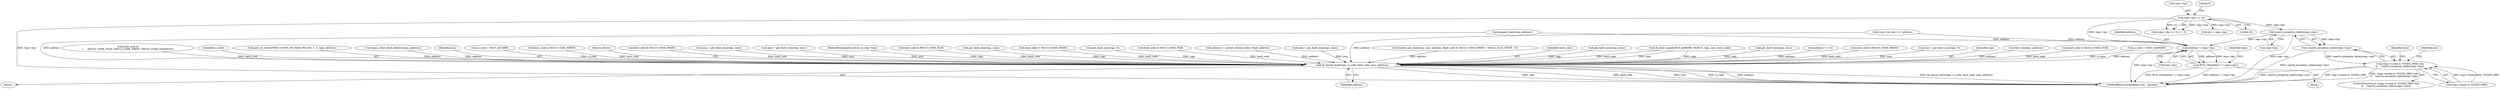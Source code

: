 digraph "0_linux_a8b0ca17b80e92faab46ee7179ba9e99ccb61233_44@pointer" {
"1000261" [label="(Call,search_exception_tables(regs->tpc))"];
"1000173" [label="(Call,regs->tpc >> 32)"];
"1000260" [label="(Call,!search_exception_tables(regs->tpc))"];
"1000254" [label="(Call,(regs->tstate & TSTATE_PRIV) &&\n\t\t    !search_exception_tables(regs->tpc))"];
"1000411" [label="(Call,address != regs->tpc)"];
"1000410" [label="(Call,BUG_ON(address != regs->tpc))"];
"1000601" [label="(Call,do_kernel_fault(regs, si_code, fault_code, insn, address))"];
"1000253" [label="(ControlStructure,if ((regs->tstate & TSTATE_PRIV) &&\n\t\t    !search_exception_tables(regs->tpc)))"];
"1000419" [label="(Identifier,regs)"];
"1000267" [label="(Identifier,insn)"];
"1000602" [label="(Identifier,regs)"];
"1000279" [label="(Call,find_vma(mm, address))"];
"1000154" [label="(Call,fault_code & FAULT_CODE_DTLB)"];
"1000141" [label="(Call,si_code = SEGV_MAPERR)"];
"1000289" [label="(Call,fault_code &\n\t      (FAULT_CODE_DTLB | FAULT_CODE_WRITE | FAULT_CODE_WINFIXUP))"];
"1000603" [label="(Identifier,si_code)"];
"1000262" [label="(Call,regs->tpc)"];
"1000172" [label="(Call,(regs->tpc >> 32) != 0)"];
"1000261" [label="(Call,search_exception_tables(regs->tpc))"];
"1000174" [label="(Call,regs->tpc)"];
"1000255" [label="(Call,regs->tstate & TSTATE_PRIV)"];
"1000254" [label="(Call,(regs->tstate & TSTATE_PRIV) &&\n\t\t    !search_exception_tables(regs->tpc))"];
"1000411" [label="(Call,address != regs->tpc)"];
"1000239" [label="(Call,perf_sw_event(PERF_COUNT_SW_PAGE_FAULTS, 1, 0, regs, address))"];
"1000410" [label="(Call,BUG_ON(address != regs->tpc))"];
"1000412" [label="(Identifier,address)"];
"1000327" [label="(Call,fault_code |= FAULT_CODE_WRITE)"];
"1000633" [label="(Call,get_fault_insn(regs, 0))"];
"1000400" [label="(Call,fault_code & FAULT_CODE_ITLB)"];
"1000203" [label="(Call,tpc = regs->tpc)"];
"1000177" [label="(Literal,32)"];
"1000260" [label="(Call,!search_exception_tables(regs->tpc))"];
"1000144" [label="(Call,address = current_thread_info()->fault_address)"];
"1000661" [label="(MethodReturn,asmlinkage void __kprobes)"];
"1000590" [label="(Call,insn = get_fault_insn(regs, insn))"];
"1000472" [label="(Call,handle_mm_fault(mm, vma, address, (fault_code & FAULT_CODE_WRITE) ? FAULT_FLAG_WRITE : 0))"];
"1000601" [label="(Call,do_kernel_fault(regs, si_code, fault_code, insn, address))"];
"1000173" [label="(Call,regs->tpc >> 32)"];
"1000604" [label="(Identifier,fault_code)"];
"1000611" [label="(Call,get_fault_insn(regs, insn))"];
"1000648" [label="(Call,do_fault_siginfo(BUS_ADRERR, SIGBUS, regs, insn, fault_code))"];
"1000409" [label="(Block,)"];
"1000332" [label="(Call,vma->vm_start <= address)"];
"1000268" [label="(Call,get_fault_insn(regs, insn))"];
"1000186" [label="(Call,address >> 32)"];
"1000275" [label="(Identifier,mm)"];
"1000477" [label="(Call,fault_code & FAULT_CODE_WRITE)"];
"1000631" [label="(Call,insn = get_fault_insn(regs, 0))"];
"1000390" [label="(Call,expand_stack(vma, address))"];
"1000191" [label="(Call,bogus_32bit_fault_address(regs, address))"];
"1000605" [label="(Identifier,insn)"];
"1000395" [label="(Call,si_code = SEGV_ACCERR)"];
"1000413" [label="(Call,regs->tpc)"];
"1000178" [label="(Literal,0)"];
"1000424" [label="(Call,fault_code & FAULT_CODE_WRITE)"];
"1000607" [label="(Return,return;)"];
"1000348" [label="(Call,fault_code & FAULT_CODE_WRITE)"];
"1000266" [label="(Call,insn = get_fault_insn(regs, insn))"];
"1000609" [label="(Call,insn = get_fault_insn(regs, insn))"];
"1000116" [label="(MethodParameterIn,struct pt_regs *regs)"];
"1000117" [label="(Block,)"];
"1000606" [label="(Identifier,address)"];
"1000151" [label="(Call,fault_code & FAULT_CODE_ITLB)"];
"1000592" [label="(Call,get_fault_insn(regs, insn))"];
"1000261" -> "1000260"  [label="AST: "];
"1000261" -> "1000262"  [label="CFG: "];
"1000262" -> "1000261"  [label="AST: "];
"1000260" -> "1000261"  [label="CFG: "];
"1000261" -> "1000661"  [label="DDG: regs->tpc"];
"1000261" -> "1000260"  [label="DDG: regs->tpc"];
"1000173" -> "1000261"  [label="DDG: regs->tpc"];
"1000261" -> "1000411"  [label="DDG: regs->tpc"];
"1000173" -> "1000172"  [label="AST: "];
"1000173" -> "1000177"  [label="CFG: "];
"1000174" -> "1000173"  [label="AST: "];
"1000177" -> "1000173"  [label="AST: "];
"1000178" -> "1000173"  [label="CFG: "];
"1000173" -> "1000661"  [label="DDG: regs->tpc"];
"1000173" -> "1000172"  [label="DDG: regs->tpc"];
"1000173" -> "1000172"  [label="DDG: 32"];
"1000173" -> "1000203"  [label="DDG: regs->tpc"];
"1000173" -> "1000411"  [label="DDG: regs->tpc"];
"1000260" -> "1000254"  [label="AST: "];
"1000254" -> "1000260"  [label="CFG: "];
"1000260" -> "1000661"  [label="DDG: search_exception_tables(regs->tpc)"];
"1000260" -> "1000254"  [label="DDG: search_exception_tables(regs->tpc)"];
"1000254" -> "1000253"  [label="AST: "];
"1000254" -> "1000255"  [label="CFG: "];
"1000255" -> "1000254"  [label="AST: "];
"1000267" -> "1000254"  [label="CFG: "];
"1000275" -> "1000254"  [label="CFG: "];
"1000254" -> "1000661"  [label="DDG: !search_exception_tables(regs->tpc)"];
"1000254" -> "1000661"  [label="DDG: regs->tstate & TSTATE_PRIV"];
"1000254" -> "1000661"  [label="DDG: (regs->tstate & TSTATE_PRIV) &&\n\t\t    !search_exception_tables(regs->tpc)"];
"1000255" -> "1000254"  [label="DDG: regs->tstate"];
"1000255" -> "1000254"  [label="DDG: TSTATE_PRIV"];
"1000411" -> "1000410"  [label="AST: "];
"1000411" -> "1000413"  [label="CFG: "];
"1000412" -> "1000411"  [label="AST: "];
"1000413" -> "1000411"  [label="AST: "];
"1000410" -> "1000411"  [label="CFG: "];
"1000411" -> "1000661"  [label="DDG: regs->tpc"];
"1000411" -> "1000410"  [label="DDG: address"];
"1000411" -> "1000410"  [label="DDG: regs->tpc"];
"1000332" -> "1000411"  [label="DDG: address"];
"1000390" -> "1000411"  [label="DDG: address"];
"1000411" -> "1000601"  [label="DDG: address"];
"1000410" -> "1000409"  [label="AST: "];
"1000419" -> "1000410"  [label="CFG: "];
"1000410" -> "1000661"  [label="DDG: address != regs->tpc"];
"1000410" -> "1000661"  [label="DDG: BUG_ON(address != regs->tpc)"];
"1000601" -> "1000117"  [label="AST: "];
"1000601" -> "1000606"  [label="CFG: "];
"1000602" -> "1000601"  [label="AST: "];
"1000603" -> "1000601"  [label="AST: "];
"1000604" -> "1000601"  [label="AST: "];
"1000605" -> "1000601"  [label="AST: "];
"1000606" -> "1000601"  [label="AST: "];
"1000607" -> "1000601"  [label="CFG: "];
"1000601" -> "1000661"  [label="DDG: regs"];
"1000601" -> "1000661"  [label="DDG: fault_code"];
"1000601" -> "1000661"  [label="DDG: insn"];
"1000601" -> "1000661"  [label="DDG: si_code"];
"1000601" -> "1000661"  [label="DDG: address"];
"1000601" -> "1000661"  [label="DDG: do_kernel_fault(regs, si_code, fault_code, insn, address)"];
"1000648" -> "1000601"  [label="DDG: regs"];
"1000648" -> "1000601"  [label="DDG: fault_code"];
"1000648" -> "1000601"  [label="DDG: insn"];
"1000268" -> "1000601"  [label="DDG: regs"];
"1000633" -> "1000601"  [label="DDG: regs"];
"1000611" -> "1000601"  [label="DDG: regs"];
"1000592" -> "1000601"  [label="DDG: regs"];
"1000116" -> "1000601"  [label="DDG: regs"];
"1000395" -> "1000601"  [label="DDG: si_code"];
"1000141" -> "1000601"  [label="DDG: si_code"];
"1000348" -> "1000601"  [label="DDG: fault_code"];
"1000289" -> "1000601"  [label="DDG: fault_code"];
"1000400" -> "1000601"  [label="DDG: fault_code"];
"1000151" -> "1000601"  [label="DDG: fault_code"];
"1000154" -> "1000601"  [label="DDG: fault_code"];
"1000327" -> "1000601"  [label="DDG: fault_code"];
"1000477" -> "1000601"  [label="DDG: fault_code"];
"1000424" -> "1000601"  [label="DDG: fault_code"];
"1000631" -> "1000601"  [label="DDG: insn"];
"1000609" -> "1000601"  [label="DDG: insn"];
"1000266" -> "1000601"  [label="DDG: insn"];
"1000590" -> "1000601"  [label="DDG: insn"];
"1000186" -> "1000601"  [label="DDG: address"];
"1000332" -> "1000601"  [label="DDG: address"];
"1000472" -> "1000601"  [label="DDG: address"];
"1000144" -> "1000601"  [label="DDG: address"];
"1000239" -> "1000601"  [label="DDG: address"];
"1000390" -> "1000601"  [label="DDG: address"];
"1000191" -> "1000601"  [label="DDG: address"];
"1000279" -> "1000601"  [label="DDG: address"];
}
